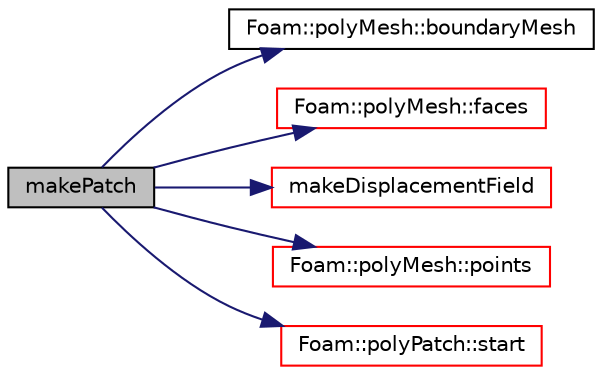 digraph "makePatch"
{
  bgcolor="transparent";
  edge [fontname="Helvetica",fontsize="10",labelfontname="Helvetica",labelfontsize="10"];
  node [fontname="Helvetica",fontsize="10",shape=record];
  rankdir="LR";
  Node2288 [label="makePatch",height=0.2,width=0.4,color="black", fillcolor="grey75", style="filled", fontcolor="black"];
  Node2288 -> Node2289 [color="midnightblue",fontsize="10",style="solid",fontname="Helvetica"];
  Node2289 [label="Foam::polyMesh::boundaryMesh",height=0.2,width=0.4,color="black",URL="$a28565.html#a9f2b68c134340291eda6197f47f25484",tooltip="Return boundary mesh. "];
  Node2288 -> Node2290 [color="midnightblue",fontsize="10",style="solid",fontname="Helvetica"];
  Node2290 [label="Foam::polyMesh::faces",height=0.2,width=0.4,color="red",URL="$a28565.html#a431c0a24765f0bb6d32f6a03ce0e9b57",tooltip="Return raw faces. "];
  Node2288 -> Node2336 [color="midnightblue",fontsize="10",style="solid",fontname="Helvetica"];
  Node2336 [label="makeDisplacementField",height=0.2,width=0.4,color="red",URL="$a25857.html#ab021a3506ff50fe3b6cedb2ac43f9a17",tooltip="Helper function to make a pointVectorField with correct. "];
  Node2288 -> Node2341 [color="midnightblue",fontsize="10",style="solid",fontname="Helvetica"];
  Node2341 [label="Foam::polyMesh::points",height=0.2,width=0.4,color="red",URL="$a28565.html#ac44123fc1265297c41a43c3b62fdb4c2",tooltip="Return raw points. "];
  Node2288 -> Node2342 [color="midnightblue",fontsize="10",style="solid",fontname="Helvetica"];
  Node2342 [label="Foam::polyPatch::start",height=0.2,width=0.4,color="red",URL="$a28633.html#a6bfd3e3abb11e98bdb4b98671cec1234",tooltip="Return start label of this patch in the polyMesh face list. "];
}
